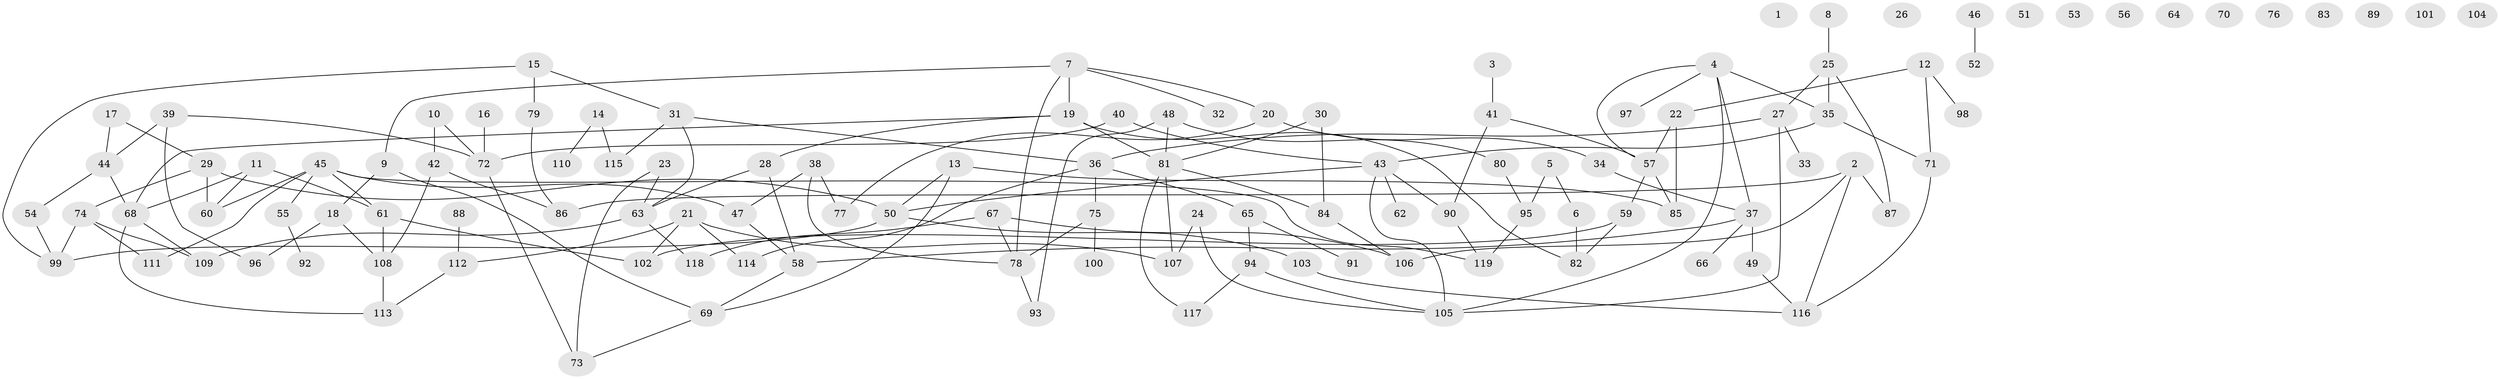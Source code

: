 // Generated by graph-tools (version 1.1) at 2025/25/03/09/25 03:25:23]
// undirected, 119 vertices, 156 edges
graph export_dot {
graph [start="1"]
  node [color=gray90,style=filled];
  1;
  2;
  3;
  4;
  5;
  6;
  7;
  8;
  9;
  10;
  11;
  12;
  13;
  14;
  15;
  16;
  17;
  18;
  19;
  20;
  21;
  22;
  23;
  24;
  25;
  26;
  27;
  28;
  29;
  30;
  31;
  32;
  33;
  34;
  35;
  36;
  37;
  38;
  39;
  40;
  41;
  42;
  43;
  44;
  45;
  46;
  47;
  48;
  49;
  50;
  51;
  52;
  53;
  54;
  55;
  56;
  57;
  58;
  59;
  60;
  61;
  62;
  63;
  64;
  65;
  66;
  67;
  68;
  69;
  70;
  71;
  72;
  73;
  74;
  75;
  76;
  77;
  78;
  79;
  80;
  81;
  82;
  83;
  84;
  85;
  86;
  87;
  88;
  89;
  90;
  91;
  92;
  93;
  94;
  95;
  96;
  97;
  98;
  99;
  100;
  101;
  102;
  103;
  104;
  105;
  106;
  107;
  108;
  109;
  110;
  111;
  112;
  113;
  114;
  115;
  116;
  117;
  118;
  119;
  2 -- 86;
  2 -- 87;
  2 -- 106;
  2 -- 116;
  3 -- 41;
  4 -- 35;
  4 -- 37;
  4 -- 57;
  4 -- 97;
  4 -- 105;
  5 -- 6;
  5 -- 95;
  6 -- 82;
  7 -- 9;
  7 -- 19;
  7 -- 20;
  7 -- 32;
  7 -- 78;
  8 -- 25;
  9 -- 18;
  9 -- 69;
  10 -- 42;
  10 -- 72;
  11 -- 60;
  11 -- 61;
  11 -- 68;
  12 -- 22;
  12 -- 71;
  12 -- 98;
  13 -- 50;
  13 -- 69;
  13 -- 85;
  14 -- 110;
  14 -- 115;
  15 -- 31;
  15 -- 79;
  15 -- 99;
  16 -- 72;
  17 -- 29;
  17 -- 44;
  18 -- 96;
  18 -- 108;
  19 -- 28;
  19 -- 68;
  19 -- 81;
  19 -- 82;
  20 -- 34;
  20 -- 77;
  21 -- 102;
  21 -- 107;
  21 -- 112;
  21 -- 114;
  22 -- 57;
  22 -- 85;
  23 -- 63;
  23 -- 73;
  24 -- 105;
  24 -- 107;
  25 -- 27;
  25 -- 35;
  25 -- 87;
  27 -- 33;
  27 -- 36;
  27 -- 105;
  28 -- 58;
  28 -- 63;
  29 -- 50;
  29 -- 60;
  29 -- 74;
  30 -- 81;
  30 -- 84;
  31 -- 36;
  31 -- 63;
  31 -- 115;
  34 -- 37;
  35 -- 43;
  35 -- 71;
  36 -- 65;
  36 -- 75;
  36 -- 114;
  37 -- 49;
  37 -- 58;
  37 -- 66;
  38 -- 47;
  38 -- 77;
  38 -- 78;
  39 -- 44;
  39 -- 72;
  39 -- 96;
  40 -- 43;
  40 -- 72;
  41 -- 57;
  41 -- 90;
  42 -- 86;
  42 -- 108;
  43 -- 50;
  43 -- 62;
  43 -- 90;
  43 -- 105;
  44 -- 54;
  44 -- 68;
  45 -- 47;
  45 -- 55;
  45 -- 60;
  45 -- 61;
  45 -- 111;
  45 -- 119;
  46 -- 52;
  47 -- 58;
  48 -- 80;
  48 -- 81;
  48 -- 93;
  49 -- 116;
  50 -- 99;
  50 -- 103;
  54 -- 99;
  55 -- 92;
  57 -- 59;
  57 -- 85;
  58 -- 69;
  59 -- 82;
  59 -- 102;
  61 -- 102;
  61 -- 108;
  63 -- 109;
  63 -- 118;
  65 -- 91;
  65 -- 94;
  67 -- 78;
  67 -- 106;
  67 -- 118;
  68 -- 109;
  68 -- 113;
  69 -- 73;
  71 -- 116;
  72 -- 73;
  74 -- 99;
  74 -- 109;
  74 -- 111;
  75 -- 78;
  75 -- 100;
  78 -- 93;
  79 -- 86;
  80 -- 95;
  81 -- 84;
  81 -- 107;
  81 -- 117;
  84 -- 106;
  88 -- 112;
  90 -- 119;
  94 -- 105;
  94 -- 117;
  95 -- 119;
  103 -- 116;
  108 -- 113;
  112 -- 113;
}
